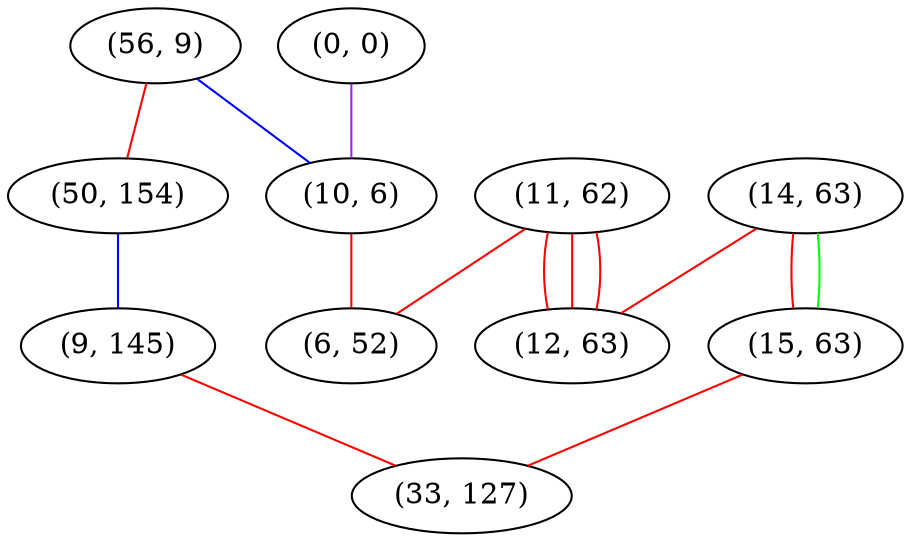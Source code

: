 graph "" {
"(56, 9)";
"(0, 0)";
"(14, 63)";
"(11, 62)";
"(10, 6)";
"(15, 63)";
"(50, 154)";
"(6, 52)";
"(12, 63)";
"(9, 145)";
"(33, 127)";
"(56, 9)" -- "(10, 6)"  [color=blue, key=0, weight=3];
"(56, 9)" -- "(50, 154)"  [color=red, key=0, weight=1];
"(0, 0)" -- "(10, 6)"  [color=purple, key=0, weight=4];
"(14, 63)" -- "(12, 63)"  [color=red, key=0, weight=1];
"(14, 63)" -- "(15, 63)"  [color=red, key=0, weight=1];
"(14, 63)" -- "(15, 63)"  [color=green, key=1, weight=2];
"(11, 62)" -- "(6, 52)"  [color=red, key=0, weight=1];
"(11, 62)" -- "(12, 63)"  [color=red, key=0, weight=1];
"(11, 62)" -- "(12, 63)"  [color=red, key=1, weight=1];
"(11, 62)" -- "(12, 63)"  [color=red, key=2, weight=1];
"(10, 6)" -- "(6, 52)"  [color=red, key=0, weight=1];
"(15, 63)" -- "(33, 127)"  [color=red, key=0, weight=1];
"(50, 154)" -- "(9, 145)"  [color=blue, key=0, weight=3];
"(9, 145)" -- "(33, 127)"  [color=red, key=0, weight=1];
}
